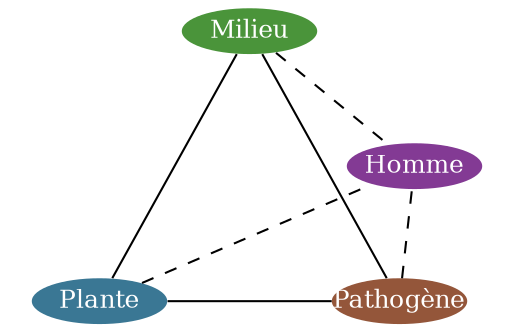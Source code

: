   graph {
    
    graph [pad="0.212,0.055" bgcolor=transparent, layout="neato"]
    node [style=filled,
      fixedsize=true,
      width=0.9,
      height=0.3,
      color="transparent",
      fontcolor="white",
      fontsize=12]
    Plante [fillcolor="#3a7794" pos="0,0!"]
    Pathogène [fillcolor="#94563a" pos="2,0!"]
    Milieu [fillcolor="#4a943a" pos="1,1.8!"]
    Homme [fillcolor="#833a94" pos="2.1,0.9!"]
    Plante -- Pathogène
    Plante -- Milieu
    Pathogène -- Milieu
    subgraph hom {
      edge  [style=dashed]
      Plante -- Homme
      Milieu -- Homme
      Pathogène -- Homme
    }
  }
